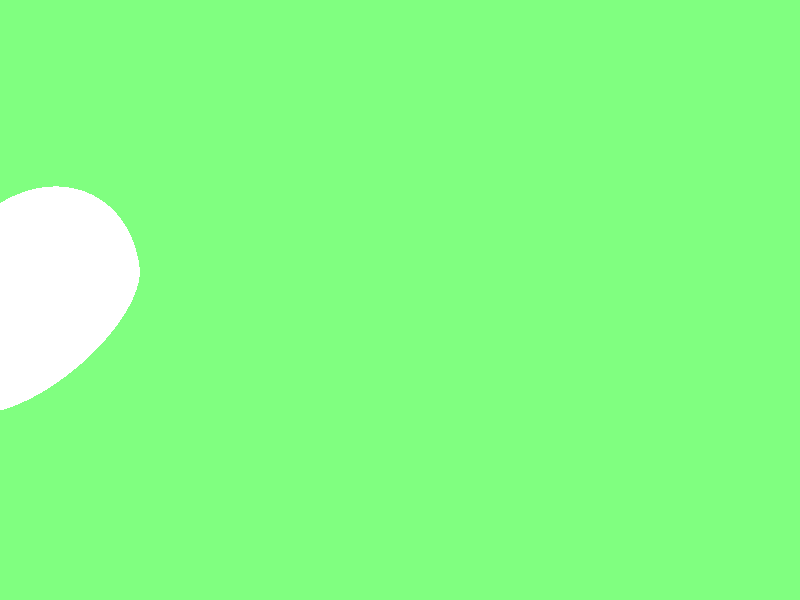 // cs174, assignment 1 sample file (RIGHT HANDED)

camera {
  location  <0, 10, 14>
  up        <0,  1,  0>
  right     <1.33333, 0,  0>
  look_at   <0, 0, 0>
}


light_source {<-10, 10, 0> color rgb <1.0, 1.0, 1.0>}

// light_source {<10, 10, 0> color rgb <1.0, 0.0, 0.0>}

sphere { <0, 0, 0>, 1
  pigment { color rgb <1.0, 1.0, 1.0>}
  finish {ambient 0 diffuse 1 roughness 0.01}
  scale <2, 3, 4>
  translate <10, 0, 0>
}

plane {<0, 1, 0>, -0.5
      pigment {color rgb <0.5, 1.5, 0.5>}
      finish {ambient 0.4 diffuse 0.8}
}




